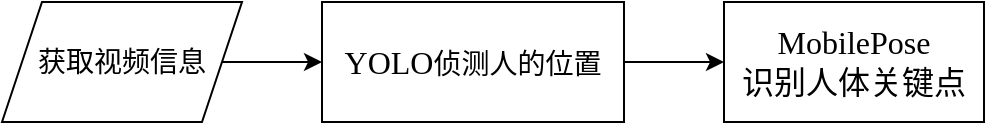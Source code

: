 <mxfile version="15.8.8" type="github">
  <diagram id="C5RBs43oDa-KdzZeNtuy" name="Page-1">
    <mxGraphModel dx="1038" dy="588" grid="1" gridSize="10" guides="1" tooltips="1" connect="1" arrows="1" fold="1" page="1" pageScale="1" pageWidth="827" pageHeight="1169" math="0" shadow="0">
      <root>
        <mxCell id="WIyWlLk6GJQsqaUBKTNV-0" />
        <mxCell id="WIyWlLk6GJQsqaUBKTNV-1" parent="WIyWlLk6GJQsqaUBKTNV-0" />
        <mxCell id="uq8xhp7VMNw02AQf7L-d-4" style="edgeStyle=orthogonalEdgeStyle;rounded=0;orthogonalLoop=1;jettySize=auto;html=1;exitX=1;exitY=0.5;exitDx=0;exitDy=0;fontSize=14;" edge="1" parent="WIyWlLk6GJQsqaUBKTNV-1" source="uq8xhp7VMNw02AQf7L-d-1" target="uq8xhp7VMNw02AQf7L-d-2">
          <mxGeometry relative="1" as="geometry" />
        </mxCell>
        <mxCell id="uq8xhp7VMNw02AQf7L-d-1" value="&lt;font style=&quot;font-size: 14px&quot;&gt;获取视频信息&lt;/font&gt;" style="shape=parallelogram;perimeter=parallelogramPerimeter;whiteSpace=wrap;html=1;fixedSize=1;" vertex="1" parent="WIyWlLk6GJQsqaUBKTNV-1">
          <mxGeometry x="179" y="130" width="120" height="60" as="geometry" />
        </mxCell>
        <mxCell id="uq8xhp7VMNw02AQf7L-d-5" style="edgeStyle=orthogonalEdgeStyle;rounded=0;orthogonalLoop=1;jettySize=auto;html=1;exitX=1;exitY=0.5;exitDx=0;exitDy=0;entryX=0;entryY=0.5;entryDx=0;entryDy=0;fontSize=14;" edge="1" parent="WIyWlLk6GJQsqaUBKTNV-1" source="uq8xhp7VMNw02AQf7L-d-2" target="uq8xhp7VMNw02AQf7L-d-3">
          <mxGeometry relative="1" as="geometry" />
        </mxCell>
        <mxCell id="uq8xhp7VMNw02AQf7L-d-2" value="&lt;span lang=&quot;EN-US&quot; style=&quot;font-size: 12pt ; font-family: &amp;#34;times new roman&amp;#34; , serif&quot;&gt;YOLO&lt;/span&gt;侦测人的位置" style="rounded=0;whiteSpace=wrap;html=1;fontSize=14;" vertex="1" parent="WIyWlLk6GJQsqaUBKTNV-1">
          <mxGeometry x="339" y="130" width="151" height="60" as="geometry" />
        </mxCell>
        <mxCell id="uq8xhp7VMNw02AQf7L-d-3" value="&lt;span lang=&quot;EN-US&quot; style=&quot;font-size: 12pt ; font-family: &amp;#34;times new roman&amp;#34; , serif&quot;&gt;MobilePose&lt;br&gt;&lt;/span&gt;&lt;span style=&quot;font-size: 12pt&quot;&gt;识别人体关键点&lt;/span&gt;" style="rounded=0;whiteSpace=wrap;html=1;fontSize=14;" vertex="1" parent="WIyWlLk6GJQsqaUBKTNV-1">
          <mxGeometry x="540" y="130" width="130" height="60" as="geometry" />
        </mxCell>
      </root>
    </mxGraphModel>
  </diagram>
</mxfile>
